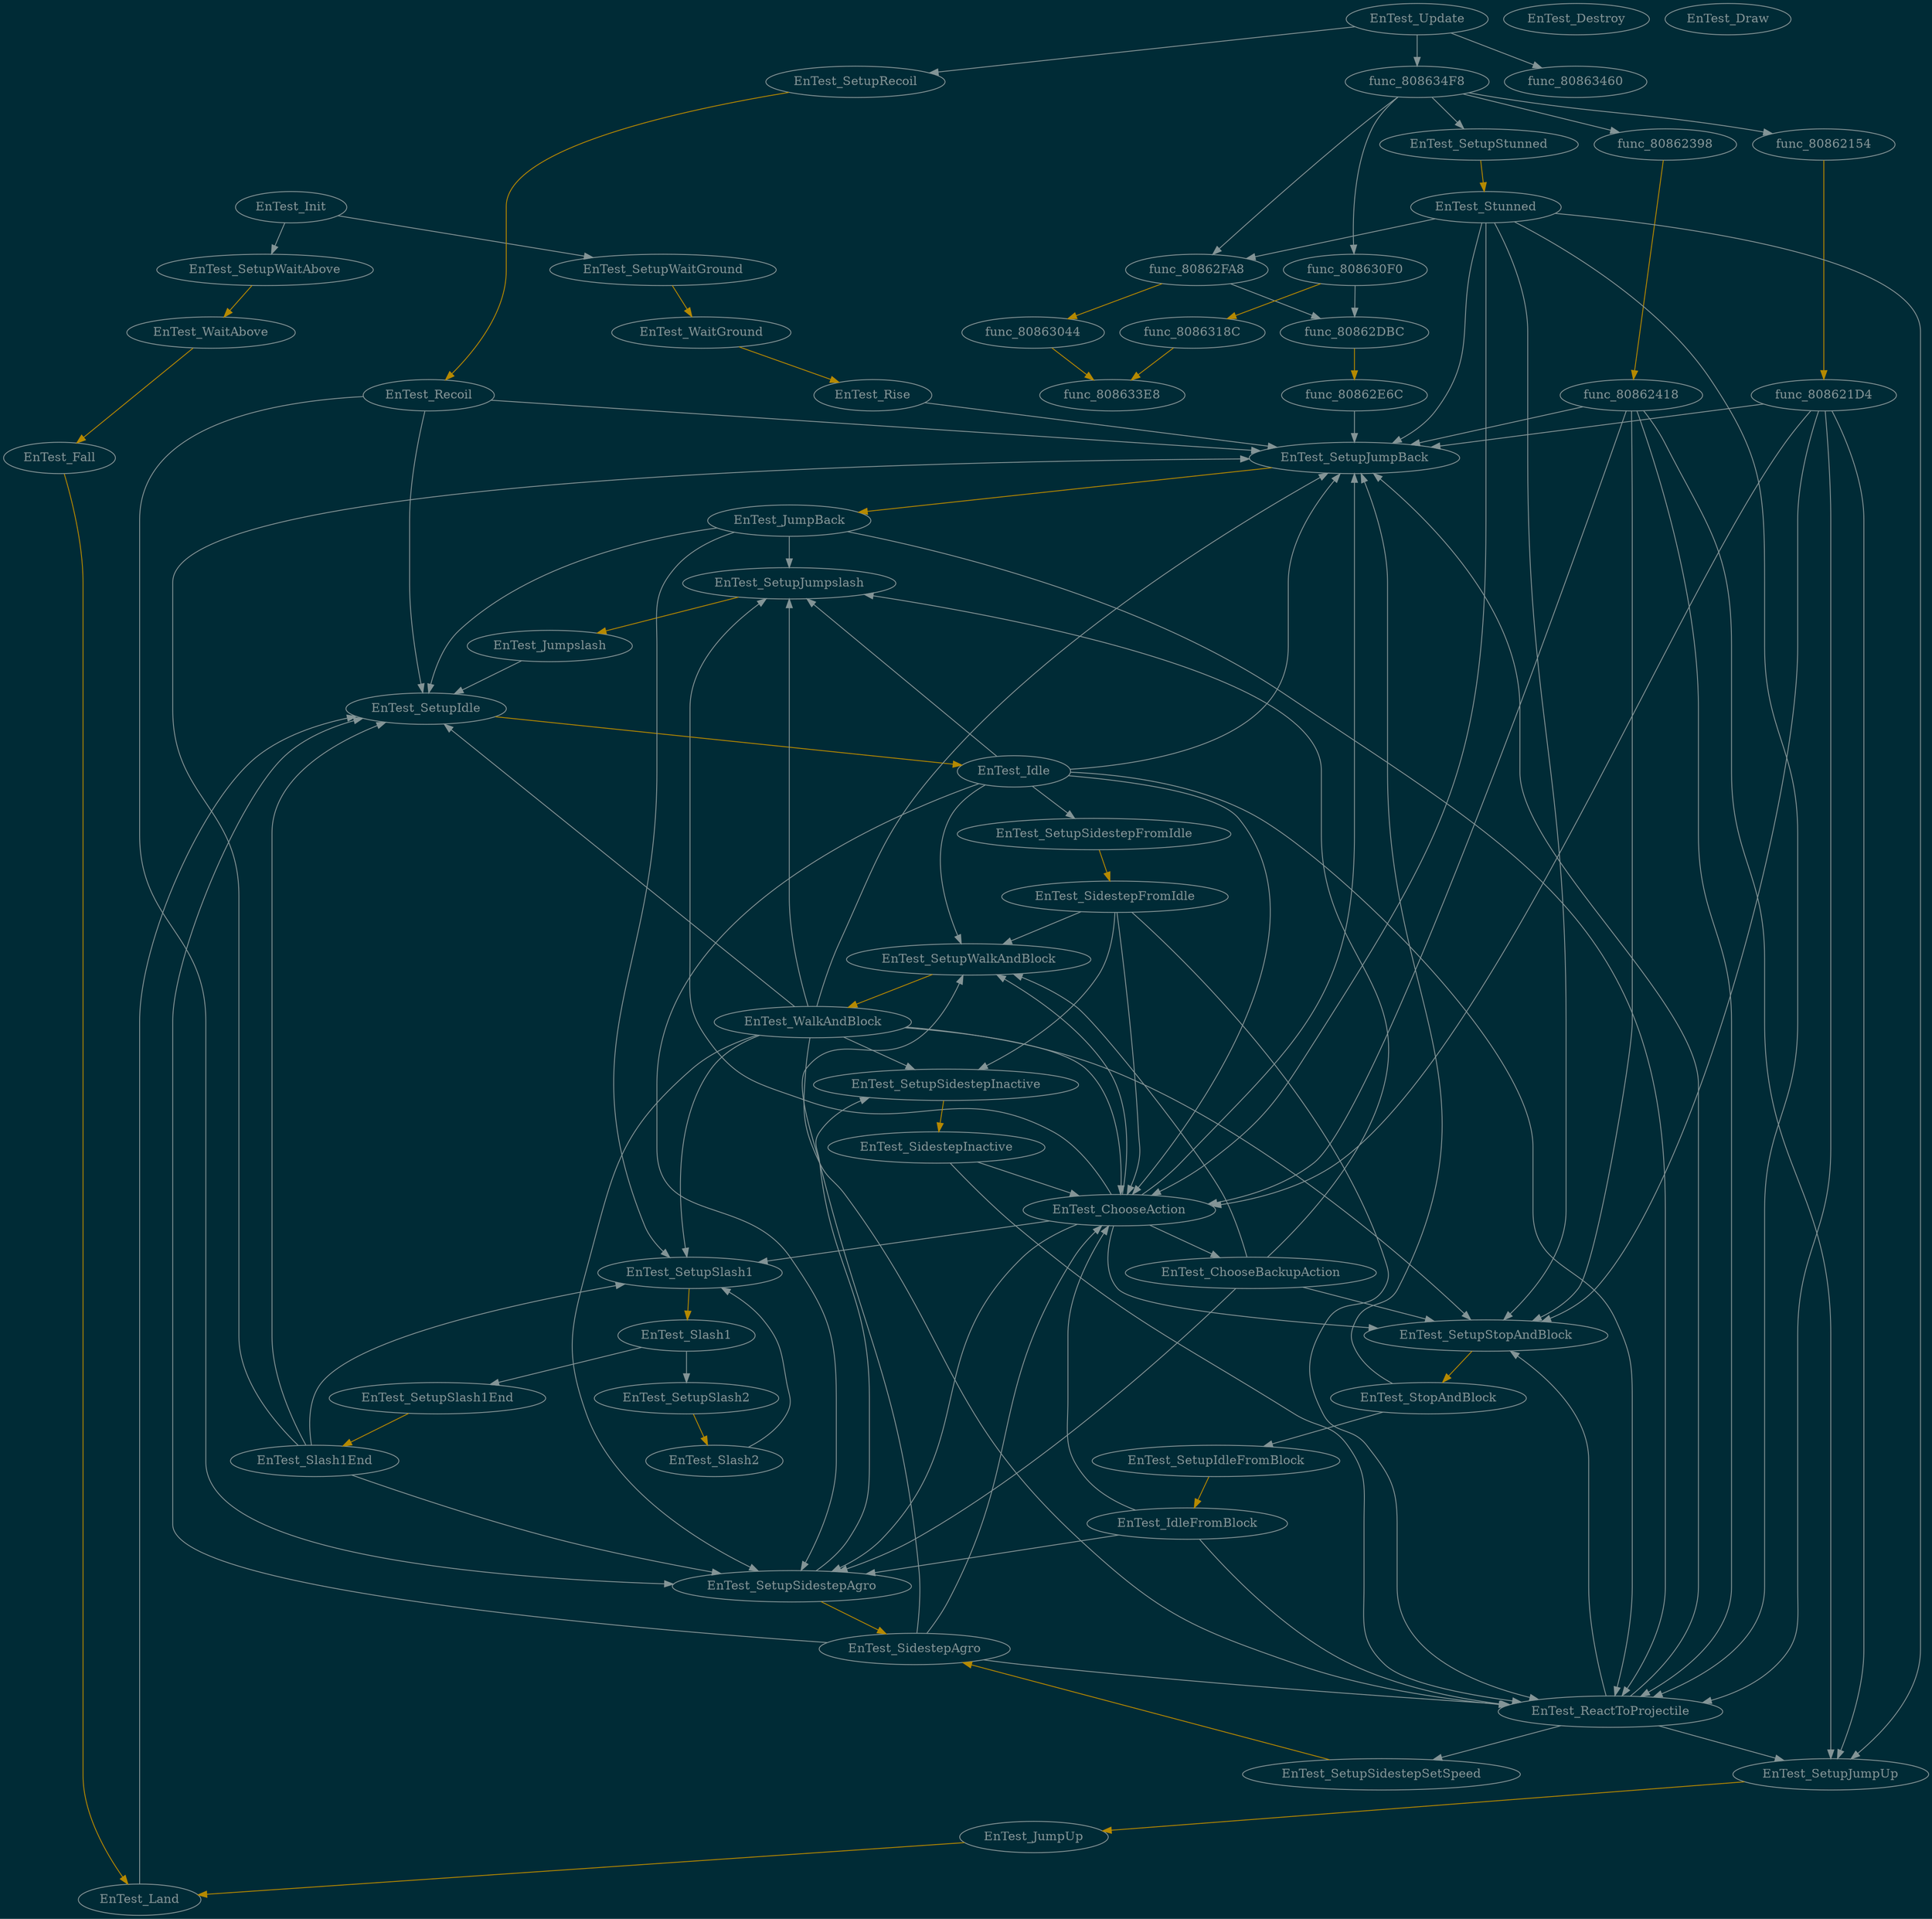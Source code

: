 // En_Test
digraph {
	bgcolor="#002b36"
	1 [label=EnTest_Init color="#839496" fontcolor="#839496"]
	2 [label=EnTest_Destroy color="#839496" fontcolor="#839496"]
	55 [label=EnTest_Update color="#839496" fontcolor="#839496"]
	58 [label=EnTest_Draw color="#839496" fontcolor="#839496"]
	1 [label=EnTest_Init color="#839496" fontcolor="#839496"]
	5 [label=EnTest_SetupWaitGround color="#839496" fontcolor="#839496"]
	1 -> 5 [color="#839496"]
	1 [label=EnTest_Init color="#839496" fontcolor="#839496"]
	7 [label=EnTest_SetupWaitAbove color="#839496" fontcolor="#839496"]
	1 -> 7 [color="#839496"]
	3 [label=EnTest_ChooseBackupAction color="#839496" fontcolor="#839496"]
	27 [label=EnTest_SetupJumpslash color="#839496" fontcolor="#839496"]
	3 -> 27 [color="#839496"]
	3 [label=EnTest_ChooseBackupAction color="#839496" fontcolor="#839496"]
	13 [label=EnTest_SetupWalkAndBlock color="#839496" fontcolor="#839496"]
	3 -> 13 [color="#839496"]
	3 [label=EnTest_ChooseBackupAction color="#839496" fontcolor="#839496"]
	41 [label=EnTest_SetupSidestepAgro color="#839496" fontcolor="#839496"]
	3 -> 41 [color="#839496"]
	3 [label=EnTest_ChooseBackupAction color="#839496" fontcolor="#839496"]
	31 [label=EnTest_SetupStopAndBlock color="#839496" fontcolor="#839496"]
	3 -> 31 [color="#839496"]
	4 [label=EnTest_ChooseAction color="#839496" fontcolor="#839496"]
	31 [label=EnTest_SetupStopAndBlock color="#839496" fontcolor="#839496"]
	4 -> 31 [color="#839496"]
	4 [label=EnTest_ChooseAction color="#839496" fontcolor="#839496"]
	41 [label=EnTest_SetupSidestepAgro color="#839496" fontcolor="#839496"]
	4 -> 41 [color="#839496"]
	4 [label=EnTest_ChooseAction color="#839496" fontcolor="#839496"]
	25 [label=EnTest_SetupJumpBack color="#839496" fontcolor="#839496"]
	4 -> 25 [color="#839496"]
	4 [label=EnTest_ChooseAction color="#839496" fontcolor="#839496"]
	27 [label=EnTest_SetupJumpslash color="#839496" fontcolor="#839496"]
	4 -> 27 [color="#839496"]
	4 [label=EnTest_ChooseAction color="#839496" fontcolor="#839496"]
	13 [label=EnTest_SetupWalkAndBlock color="#839496" fontcolor="#839496"]
	4 -> 13 [color="#839496"]
	4 [label=EnTest_ChooseAction color="#839496" fontcolor="#839496"]
	19 [label=EnTest_SetupSlash1 color="#839496" fontcolor="#839496"]
	4 -> 19 [color="#839496"]
	4 [label=EnTest_ChooseAction color="#839496" fontcolor="#839496"]
	3 [label=EnTest_ChooseBackupAction color="#839496" fontcolor="#839496"]
	4 -> 3 [color="#839496"]
	5 [label=EnTest_SetupWaitGround color="#839496" fontcolor="#839496"]
	6 [label=EnTest_WaitGround color="#839496" fontcolor="#839496"]
	5 -> 6 [color="#b58900"]
	6 [label=EnTest_WaitGround color="#839496" fontcolor="#839496"]
	51 [label=EnTest_Rise color="#839496" fontcolor="#839496"]
	6 -> 51 [color="#b58900"]
	7 [label=EnTest_SetupWaitAbove color="#839496" fontcolor="#839496"]
	8 [label=EnTest_WaitAbove color="#839496" fontcolor="#839496"]
	7 -> 8 [color="#b58900"]
	8 [label=EnTest_WaitAbove color="#839496" fontcolor="#839496"]
	11 [label=EnTest_Fall color="#839496" fontcolor="#839496"]
	8 -> 11 [color="#b58900"]
	9 [label=EnTest_SetupIdle color="#839496" fontcolor="#839496"]
	10 [label=EnTest_Idle color="#839496" fontcolor="#839496"]
	9 -> 10 [color="#b58900"]
	10 [label=EnTest_Idle color="#839496" fontcolor="#839496"]
	60 [label=EnTest_ReactToProjectile color="#839496" fontcolor="#839496"]
	10 -> 60 [color="#839496"]
	10 [label=EnTest_Idle color="#839496" fontcolor="#839496"]
	25 [label=EnTest_SetupJumpBack color="#839496" fontcolor="#839496"]
	10 -> 25 [color="#839496"]
	10 [label=EnTest_Idle color="#839496" fontcolor="#839496"]
	41 [label=EnTest_SetupSidestepAgro color="#839496" fontcolor="#839496"]
	10 -> 41 [color="#839496"]
	10 [label=EnTest_Idle color="#839496" fontcolor="#839496"]
	27 [label=EnTest_SetupJumpslash color="#839496" fontcolor="#839496"]
	10 -> 27 [color="#839496"]
	10 [label=EnTest_Idle color="#839496" fontcolor="#839496"]
	13 [label=EnTest_SetupWalkAndBlock color="#839496" fontcolor="#839496"]
	10 -> 13 [color="#839496"]
	10 [label=EnTest_Idle color="#839496" fontcolor="#839496"]
	15 [label=EnTest_SetupSidestepFromIdle color="#839496" fontcolor="#839496"]
	10 -> 15 [color="#839496"]
	10 [label=EnTest_Idle color="#839496" fontcolor="#839496"]
	4 [label=EnTest_ChooseAction color="#839496" fontcolor="#839496"]
	10 -> 4 [color="#839496"]
	11 [label=EnTest_Fall color="#839496" fontcolor="#839496"]
	12 [label=EnTest_Land color="#839496" fontcolor="#839496"]
	11 -> 12 [color="#b58900"]
	12 [label=EnTest_Land color="#839496" fontcolor="#839496"]
	9 [label=EnTest_SetupIdle color="#839496" fontcolor="#839496"]
	12 -> 9 [color="#839496"]
	13 [label=EnTest_SetupWalkAndBlock color="#839496" fontcolor="#839496"]
	14 [label=EnTest_WalkAndBlock color="#839496" fontcolor="#839496"]
	13 -> 14 [color="#b58900"]
	14 [label=EnTest_WalkAndBlock color="#839496" fontcolor="#839496"]
	60 [label=EnTest_ReactToProjectile color="#839496" fontcolor="#839496"]
	14 -> 60 [color="#839496"]
	14 [label=EnTest_WalkAndBlock color="#839496" fontcolor="#839496"]
	25 [label=EnTest_SetupJumpBack color="#839496" fontcolor="#839496"]
	14 -> 25 [color="#839496"]
	14 [label=EnTest_WalkAndBlock color="#839496" fontcolor="#839496"]
	31 [label=EnTest_SetupStopAndBlock color="#839496" fontcolor="#839496"]
	14 -> 31 [color="#839496"]
	14 [label=EnTest_WalkAndBlock color="#839496" fontcolor="#839496"]
	27 [label=EnTest_SetupJumpslash color="#839496" fontcolor="#839496"]
	14 -> 27 [color="#839496"]
	14 [label=EnTest_WalkAndBlock color="#839496" fontcolor="#839496"]
	41 [label=EnTest_SetupSidestepAgro color="#839496" fontcolor="#839496"]
	14 -> 41 [color="#839496"]
	14 [label=EnTest_WalkAndBlock color="#839496" fontcolor="#839496"]
	4 [label=EnTest_ChooseAction color="#839496" fontcolor="#839496"]
	14 -> 4 [color="#839496"]
	14 [label=EnTest_WalkAndBlock color="#839496" fontcolor="#839496"]
	17 [label=EnTest_SetupSidestepInactive color="#839496" fontcolor="#839496"]
	14 -> 17 [color="#839496"]
	14 [label=EnTest_WalkAndBlock color="#839496" fontcolor="#839496"]
	9 [label=EnTest_SetupIdle color="#839496" fontcolor="#839496"]
	14 -> 9 [color="#839496"]
	14 [label=EnTest_WalkAndBlock color="#839496" fontcolor="#839496"]
	19 [label=EnTest_SetupSlash1 color="#839496" fontcolor="#839496"]
	14 -> 19 [color="#839496"]
	15 [label=EnTest_SetupSidestepFromIdle color="#839496" fontcolor="#839496"]
	16 [label=EnTest_SidestepFromIdle color="#839496" fontcolor="#839496"]
	15 -> 16 [color="#b58900"]
	16 [label=EnTest_SidestepFromIdle color="#839496" fontcolor="#839496"]
	60 [label=EnTest_ReactToProjectile color="#839496" fontcolor="#839496"]
	16 -> 60 [color="#839496"]
	16 [label=EnTest_SidestepFromIdle color="#839496" fontcolor="#839496"]
	17 [label=EnTest_SetupSidestepInactive color="#839496" fontcolor="#839496"]
	16 -> 17 [color="#839496"]
	16 [label=EnTest_SidestepFromIdle color="#839496" fontcolor="#839496"]
	4 [label=EnTest_ChooseAction color="#839496" fontcolor="#839496"]
	16 -> 4 [color="#839496"]
	16 [label=EnTest_SidestepFromIdle color="#839496" fontcolor="#839496"]
	13 [label=EnTest_SetupWalkAndBlock color="#839496" fontcolor="#839496"]
	16 -> 13 [color="#839496"]
	17 [label=EnTest_SetupSidestepInactive color="#839496" fontcolor="#839496"]
	18 [label=EnTest_SidestepInactive color="#839496" fontcolor="#839496"]
	17 -> 18 [color="#b58900"]
	18 [label=EnTest_SidestepInactive color="#839496" fontcolor="#839496"]
	60 [label=EnTest_ReactToProjectile color="#839496" fontcolor="#839496"]
	18 -> 60 [color="#839496"]
	18 [label=EnTest_SidestepInactive color="#839496" fontcolor="#839496"]
	4 [label=EnTest_ChooseAction color="#839496" fontcolor="#839496"]
	18 -> 4 [color="#839496"]
	19 [label=EnTest_SetupSlash1 color="#839496" fontcolor="#839496"]
	20 [label=EnTest_Slash1 color="#839496" fontcolor="#839496"]
	19 -> 20 [color="#b58900"]
	20 [label=EnTest_Slash1 color="#839496" fontcolor="#839496"]
	21 [label=EnTest_SetupSlash1End color="#839496" fontcolor="#839496"]
	20 -> 21 [color="#839496"]
	20 [label=EnTest_Slash1 color="#839496" fontcolor="#839496"]
	23 [label=EnTest_SetupSlash2 color="#839496" fontcolor="#839496"]
	20 -> 23 [color="#839496"]
	21 [label=EnTest_SetupSlash1End color="#839496" fontcolor="#839496"]
	22 [label=EnTest_Slash1End color="#839496" fontcolor="#839496"]
	21 -> 22 [color="#b58900"]
	22 [label=EnTest_Slash1End color="#839496" fontcolor="#839496"]
	25 [label=EnTest_SetupJumpBack color="#839496" fontcolor="#839496"]
	22 -> 25 [color="#839496"]
	22 [label=EnTest_Slash1End color="#839496" fontcolor="#839496"]
	9 [label=EnTest_SetupIdle color="#839496" fontcolor="#839496"]
	22 -> 9 [color="#839496"]
	22 [label=EnTest_Slash1End color="#839496" fontcolor="#839496"]
	19 [label=EnTest_SetupSlash1 color="#839496" fontcolor="#839496"]
	22 -> 19 [color="#839496"]
	22 [label=EnTest_Slash1End color="#839496" fontcolor="#839496"]
	41 [label=EnTest_SetupSidestepAgro color="#839496" fontcolor="#839496"]
	22 -> 41 [color="#839496"]
	23 [label=EnTest_SetupSlash2 color="#839496" fontcolor="#839496"]
	24 [label=EnTest_Slash2 color="#839496" fontcolor="#839496"]
	23 -> 24 [color="#b58900"]
	24 [label=EnTest_Slash2 color="#839496" fontcolor="#839496"]
	19 [label=EnTest_SetupSlash1 color="#839496" fontcolor="#839496"]
	24 -> 19 [color="#839496"]
	25 [label=EnTest_SetupJumpBack color="#839496" fontcolor="#839496"]
	26 [label=EnTest_JumpBack color="#839496" fontcolor="#839496"]
	25 -> 26 [color="#b58900"]
	26 [label=EnTest_JumpBack color="#839496" fontcolor="#839496"]
	60 [label=EnTest_ReactToProjectile color="#839496" fontcolor="#839496"]
	26 -> 60 [color="#839496"]
	26 [label=EnTest_JumpBack color="#839496" fontcolor="#839496"]
	19 [label=EnTest_SetupSlash1 color="#839496" fontcolor="#839496"]
	26 -> 19 [color="#839496"]
	26 [label=EnTest_JumpBack color="#839496" fontcolor="#839496"]
	9 [label=EnTest_SetupIdle color="#839496" fontcolor="#839496"]
	26 -> 9 [color="#839496"]
	26 [label=EnTest_JumpBack color="#839496" fontcolor="#839496"]
	27 [label=EnTest_SetupJumpslash color="#839496" fontcolor="#839496"]
	26 -> 27 [color="#839496"]
	27 [label=EnTest_SetupJumpslash color="#839496" fontcolor="#839496"]
	28 [label=EnTest_Jumpslash color="#839496" fontcolor="#839496"]
	27 -> 28 [color="#b58900"]
	28 [label=EnTest_Jumpslash color="#839496" fontcolor="#839496"]
	9 [label=EnTest_SetupIdle color="#839496" fontcolor="#839496"]
	28 -> 9 [color="#839496"]
	29 [label=EnTest_SetupJumpUp color="#839496" fontcolor="#839496"]
	30 [label=EnTest_JumpUp color="#839496" fontcolor="#839496"]
	29 -> 30 [color="#b58900"]
	30 [label=EnTest_JumpUp color="#839496" fontcolor="#839496"]
	12 [label=EnTest_Land color="#839496" fontcolor="#839496"]
	30 -> 12 [color="#b58900"]
	31 [label=EnTest_SetupStopAndBlock color="#839496" fontcolor="#839496"]
	32 [label=EnTest_StopAndBlock color="#839496" fontcolor="#839496"]
	31 -> 32 [color="#b58900"]
	32 [label=EnTest_StopAndBlock color="#839496" fontcolor="#839496"]
	25 [label=EnTest_SetupJumpBack color="#839496" fontcolor="#839496"]
	32 -> 25 [color="#839496"]
	32 [label=EnTest_StopAndBlock color="#839496" fontcolor="#839496"]
	33 [label=EnTest_SetupIdleFromBlock color="#839496" fontcolor="#839496"]
	32 -> 33 [color="#839496"]
	33 [label=EnTest_SetupIdleFromBlock color="#839496" fontcolor="#839496"]
	34 [label=EnTest_IdleFromBlock color="#839496" fontcolor="#839496"]
	33 -> 34 [color="#b58900"]
	34 [label=EnTest_IdleFromBlock color="#839496" fontcolor="#839496"]
	60 [label=EnTest_ReactToProjectile color="#839496" fontcolor="#839496"]
	34 -> 60 [color="#839496"]
	34 [label=EnTest_IdleFromBlock color="#839496" fontcolor="#839496"]
	4 [label=EnTest_ChooseAction color="#839496" fontcolor="#839496"]
	34 -> 4 [color="#839496"]
	34 [label=EnTest_IdleFromBlock color="#839496" fontcolor="#839496"]
	41 [label=EnTest_SetupSidestepAgro color="#839496" fontcolor="#839496"]
	34 -> 41 [color="#839496"]
	35 [label=func_80862154 color="#839496" fontcolor="#839496"]
	36 [label=func_808621D4 color="#839496" fontcolor="#839496"]
	35 -> 36 [color="#b58900"]
	36 [label=func_808621D4 color="#839496" fontcolor="#839496"]
	29 [label=EnTest_SetupJumpUp color="#839496" fontcolor="#839496"]
	36 -> 29 [color="#839496"]
	36 [label=func_808621D4 color="#839496" fontcolor="#839496"]
	60 [label=EnTest_ReactToProjectile color="#839496" fontcolor="#839496"]
	36 -> 60 [color="#839496"]
	36 [label=func_808621D4 color="#839496" fontcolor="#839496"]
	4 [label=EnTest_ChooseAction color="#839496" fontcolor="#839496"]
	36 -> 4 [color="#839496"]
	36 [label=func_808621D4 color="#839496" fontcolor="#839496"]
	25 [label=EnTest_SetupJumpBack color="#839496" fontcolor="#839496"]
	36 -> 25 [color="#839496"]
	36 [label=func_808621D4 color="#839496" fontcolor="#839496"]
	31 [label=EnTest_SetupStopAndBlock color="#839496" fontcolor="#839496"]
	36 -> 31 [color="#839496"]
	37 [label=func_80862398 color="#839496" fontcolor="#839496"]
	38 [label=func_80862418 color="#839496" fontcolor="#839496"]
	37 -> 38 [color="#b58900"]
	38 [label=func_80862418 color="#839496" fontcolor="#839496"]
	60 [label=EnTest_ReactToProjectile color="#839496" fontcolor="#839496"]
	38 -> 60 [color="#839496"]
	38 [label=func_80862418 color="#839496" fontcolor="#839496"]
	4 [label=EnTest_ChooseAction color="#839496" fontcolor="#839496"]
	38 -> 4 [color="#839496"]
	38 [label=func_80862418 color="#839496" fontcolor="#839496"]
	29 [label=EnTest_SetupJumpUp color="#839496" fontcolor="#839496"]
	38 -> 29 [color="#839496"]
	38 [label=func_80862418 color="#839496" fontcolor="#839496"]
	25 [label=EnTest_SetupJumpBack color="#839496" fontcolor="#839496"]
	38 -> 25 [color="#839496"]
	38 [label=func_80862418 color="#839496" fontcolor="#839496"]
	31 [label=EnTest_SetupStopAndBlock color="#839496" fontcolor="#839496"]
	38 -> 31 [color="#839496"]
	39 [label=EnTest_SetupStunned color="#839496" fontcolor="#839496"]
	40 [label=EnTest_Stunned color="#839496" fontcolor="#839496"]
	39 -> 40 [color="#b58900"]
	40 [label=EnTest_Stunned color="#839496" fontcolor="#839496"]
	45 [label=func_80862FA8 color="#839496" fontcolor="#839496"]
	40 -> 45 [color="#839496"]
	40 [label=EnTest_Stunned color="#839496" fontcolor="#839496"]
	29 [label=EnTest_SetupJumpUp color="#839496" fontcolor="#839496"]
	40 -> 29 [color="#839496"]
	40 [label=EnTest_Stunned color="#839496" fontcolor="#839496"]
	25 [label=EnTest_SetupJumpBack color="#839496" fontcolor="#839496"]
	40 -> 25 [color="#839496"]
	40 [label=EnTest_Stunned color="#839496" fontcolor="#839496"]
	31 [label=EnTest_SetupStopAndBlock color="#839496" fontcolor="#839496"]
	40 -> 31 [color="#839496"]
	40 [label=EnTest_Stunned color="#839496" fontcolor="#839496"]
	60 [label=EnTest_ReactToProjectile color="#839496" fontcolor="#839496"]
	40 -> 60 [color="#839496"]
	40 [label=EnTest_Stunned color="#839496" fontcolor="#839496"]
	4 [label=EnTest_ChooseAction color="#839496" fontcolor="#839496"]
	40 -> 4 [color="#839496"]
	41 [label=EnTest_SetupSidestepAgro color="#839496" fontcolor="#839496"]
	42 [label=EnTest_SidestepAgro color="#839496" fontcolor="#839496"]
	41 -> 42 [color="#b58900"]
	41 [label=EnTest_SetupSidestepAgro color="#839496" fontcolor="#839496"]
	17 [label=EnTest_SetupSidestepInactive color="#839496" fontcolor="#839496"]
	41 -> 17 [color="#839496"]
	42 [label=EnTest_SidestepAgro color="#839496" fontcolor="#839496"]
	9 [label=EnTest_SetupIdle color="#839496" fontcolor="#839496"]
	42 -> 9 [color="#839496"]
	42 [label=EnTest_SidestepAgro color="#839496" fontcolor="#839496"]
	60 [label=EnTest_ReactToProjectile color="#839496" fontcolor="#839496"]
	42 -> 60 [color="#839496"]
	42 [label=EnTest_SidestepAgro color="#839496" fontcolor="#839496"]
	4 [label=EnTest_ChooseAction color="#839496" fontcolor="#839496"]
	42 -> 4 [color="#839496"]
	42 [label=EnTest_SidestepAgro color="#839496" fontcolor="#839496"]
	13 [label=EnTest_SetupWalkAndBlock color="#839496" fontcolor="#839496"]
	42 -> 13 [color="#839496"]
	43 [label=func_80862DBC color="#839496" fontcolor="#839496"]
	44 [label=func_80862E6C color="#839496" fontcolor="#839496"]
	43 -> 44 [color="#b58900"]
	44 [label=func_80862E6C color="#839496" fontcolor="#839496"]
	25 [label=EnTest_SetupJumpBack color="#839496" fontcolor="#839496"]
	44 -> 25 [color="#839496"]
	45 [label=func_80862FA8 color="#839496" fontcolor="#839496"]
	46 [label=func_80863044 color="#839496" fontcolor="#839496"]
	45 -> 46 [color="#b58900"]
	45 [label=func_80862FA8 color="#839496" fontcolor="#839496"]
	43 [label=func_80862DBC color="#839496" fontcolor="#839496"]
	45 -> 43 [color="#839496"]
	46 [label=func_80863044 color="#839496" fontcolor="#839496"]
	52 [label=func_808633E8 color="#839496" fontcolor="#839496"]
	46 -> 52 [color="#b58900"]
	47 [label=func_808630F0 color="#839496" fontcolor="#839496"]
	48 [label=func_8086318C color="#839496" fontcolor="#839496"]
	47 -> 48 [color="#b58900"]
	47 [label=func_808630F0 color="#839496" fontcolor="#839496"]
	43 [label=func_80862DBC color="#839496" fontcolor="#839496"]
	47 -> 43 [color="#839496"]
	48 [label=func_8086318C color="#839496" fontcolor="#839496"]
	52 [label=func_808633E8 color="#839496" fontcolor="#839496"]
	48 -> 52 [color="#b58900"]
	49 [label=EnTest_SetupRecoil color="#839496" fontcolor="#839496"]
	50 [label=EnTest_Recoil color="#839496" fontcolor="#839496"]
	49 -> 50 [color="#b58900"]
	50 [label=EnTest_Recoil color="#839496" fontcolor="#839496"]
	9 [label=EnTest_SetupIdle color="#839496" fontcolor="#839496"]
	50 -> 9 [color="#839496"]
	50 [label=EnTest_Recoil color="#839496" fontcolor="#839496"]
	25 [label=EnTest_SetupJumpBack color="#839496" fontcolor="#839496"]
	50 -> 25 [color="#839496"]
	50 [label=EnTest_Recoil color="#839496" fontcolor="#839496"]
	41 [label=EnTest_SetupSidestepAgro color="#839496" fontcolor="#839496"]
	50 -> 41 [color="#839496"]
	51 [label=EnTest_Rise color="#839496" fontcolor="#839496"]
	25 [label=EnTest_SetupJumpBack color="#839496" fontcolor="#839496"]
	51 -> 25 [color="#839496"]
	54 [label=func_808634F8 color="#839496" fontcolor="#839496"]
	39 [label=EnTest_SetupStunned color="#839496" fontcolor="#839496"]
	54 -> 39 [color="#839496"]
	54 [label=func_808634F8 color="#839496" fontcolor="#839496"]
	45 [label=func_80862FA8 color="#839496" fontcolor="#839496"]
	54 -> 45 [color="#839496"]
	54 [label=func_808634F8 color="#839496" fontcolor="#839496"]
	35 [label=func_80862154 color="#839496" fontcolor="#839496"]
	54 -> 35 [color="#839496"]
	54 [label=func_808634F8 color="#839496" fontcolor="#839496"]
	47 [label=func_808630F0 color="#839496" fontcolor="#839496"]
	54 -> 47 [color="#839496"]
	54 [label=func_808634F8 color="#839496" fontcolor="#839496"]
	37 [label=func_80862398 color="#839496" fontcolor="#839496"]
	54 -> 37 [color="#839496"]
	55 [label=EnTest_Update color="#839496" fontcolor="#839496"]
	54 [label=func_808634F8 color="#839496" fontcolor="#839496"]
	55 -> 54 [color="#839496"]
	55 [label=EnTest_Update color="#839496" fontcolor="#839496"]
	53 [label=func_80863460 color="#839496" fontcolor="#839496"]
	55 -> 53 [color="#839496"]
	55 [label=EnTest_Update color="#839496" fontcolor="#839496"]
	49 [label=EnTest_SetupRecoil color="#839496" fontcolor="#839496"]
	55 -> 49 [color="#839496"]
	59 [label=EnTest_SetupSidestepSetSpeed color="#839496" fontcolor="#839496"]
	42 [label=EnTest_SidestepAgro color="#839496" fontcolor="#839496"]
	59 -> 42 [color="#b58900"]
	60 [label=EnTest_ReactToProjectile color="#839496" fontcolor="#839496"]
	29 [label=EnTest_SetupJumpUp color="#839496" fontcolor="#839496"]
	60 -> 29 [color="#839496"]
	60 [label=EnTest_ReactToProjectile color="#839496" fontcolor="#839496"]
	31 [label=EnTest_SetupStopAndBlock color="#839496" fontcolor="#839496"]
	60 -> 31 [color="#839496"]
	60 [label=EnTest_ReactToProjectile color="#839496" fontcolor="#839496"]
	25 [label=EnTest_SetupJumpBack color="#839496" fontcolor="#839496"]
	60 -> 25 [color="#839496"]
	60 [label=EnTest_ReactToProjectile color="#839496" fontcolor="#839496"]
	59 [label=EnTest_SetupSidestepSetSpeed color="#839496" fontcolor="#839496"]
	60 -> 59 [color="#839496"]
}
